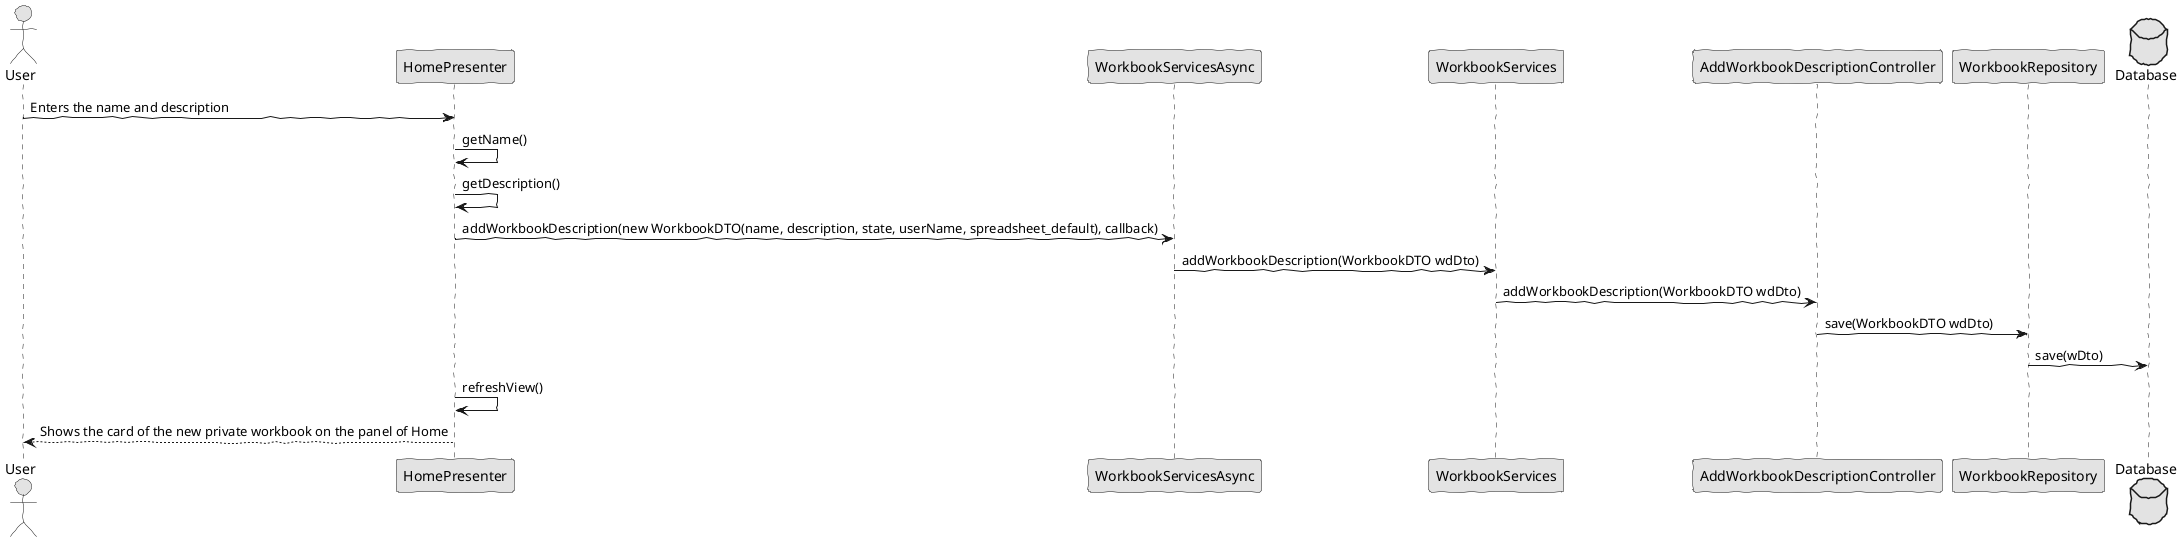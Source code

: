 @startuml 
skinparam handwritten true
skinparam monochrome true
skinparam packageStyle rect
skinparam defaultFontName FG Virgil
skinparam shadowing false

actor User


User->HomePresenter : Enters the name and description
HomePresenter->HomePresenter : getName()
HomePresenter->HomePresenter : getDescription()
HomePresenter -> WorkbookServicesAsync : addWorkbookDescription(new WorkbookDTO(name, description, state, userName, spreadsheet_default), callback)
WorkbookServicesAsync -> WorkbookServices: addWorkbookDescription(WorkbookDTO wdDto)
WorkbookServices -> AddWorkbookDescriptionController : addWorkbookDescription(WorkbookDTO wdDto)
AddWorkbookDescriptionController->WorkbookRepository : save(WorkbookDTO wdDto)
database Database 
WorkbookRepository->Database : save(wDto)
HomePresenter->HomePresenter : refreshView()
HomePresenter-->User : Shows the card of the new private workbook on the panel of Home


@enduml

